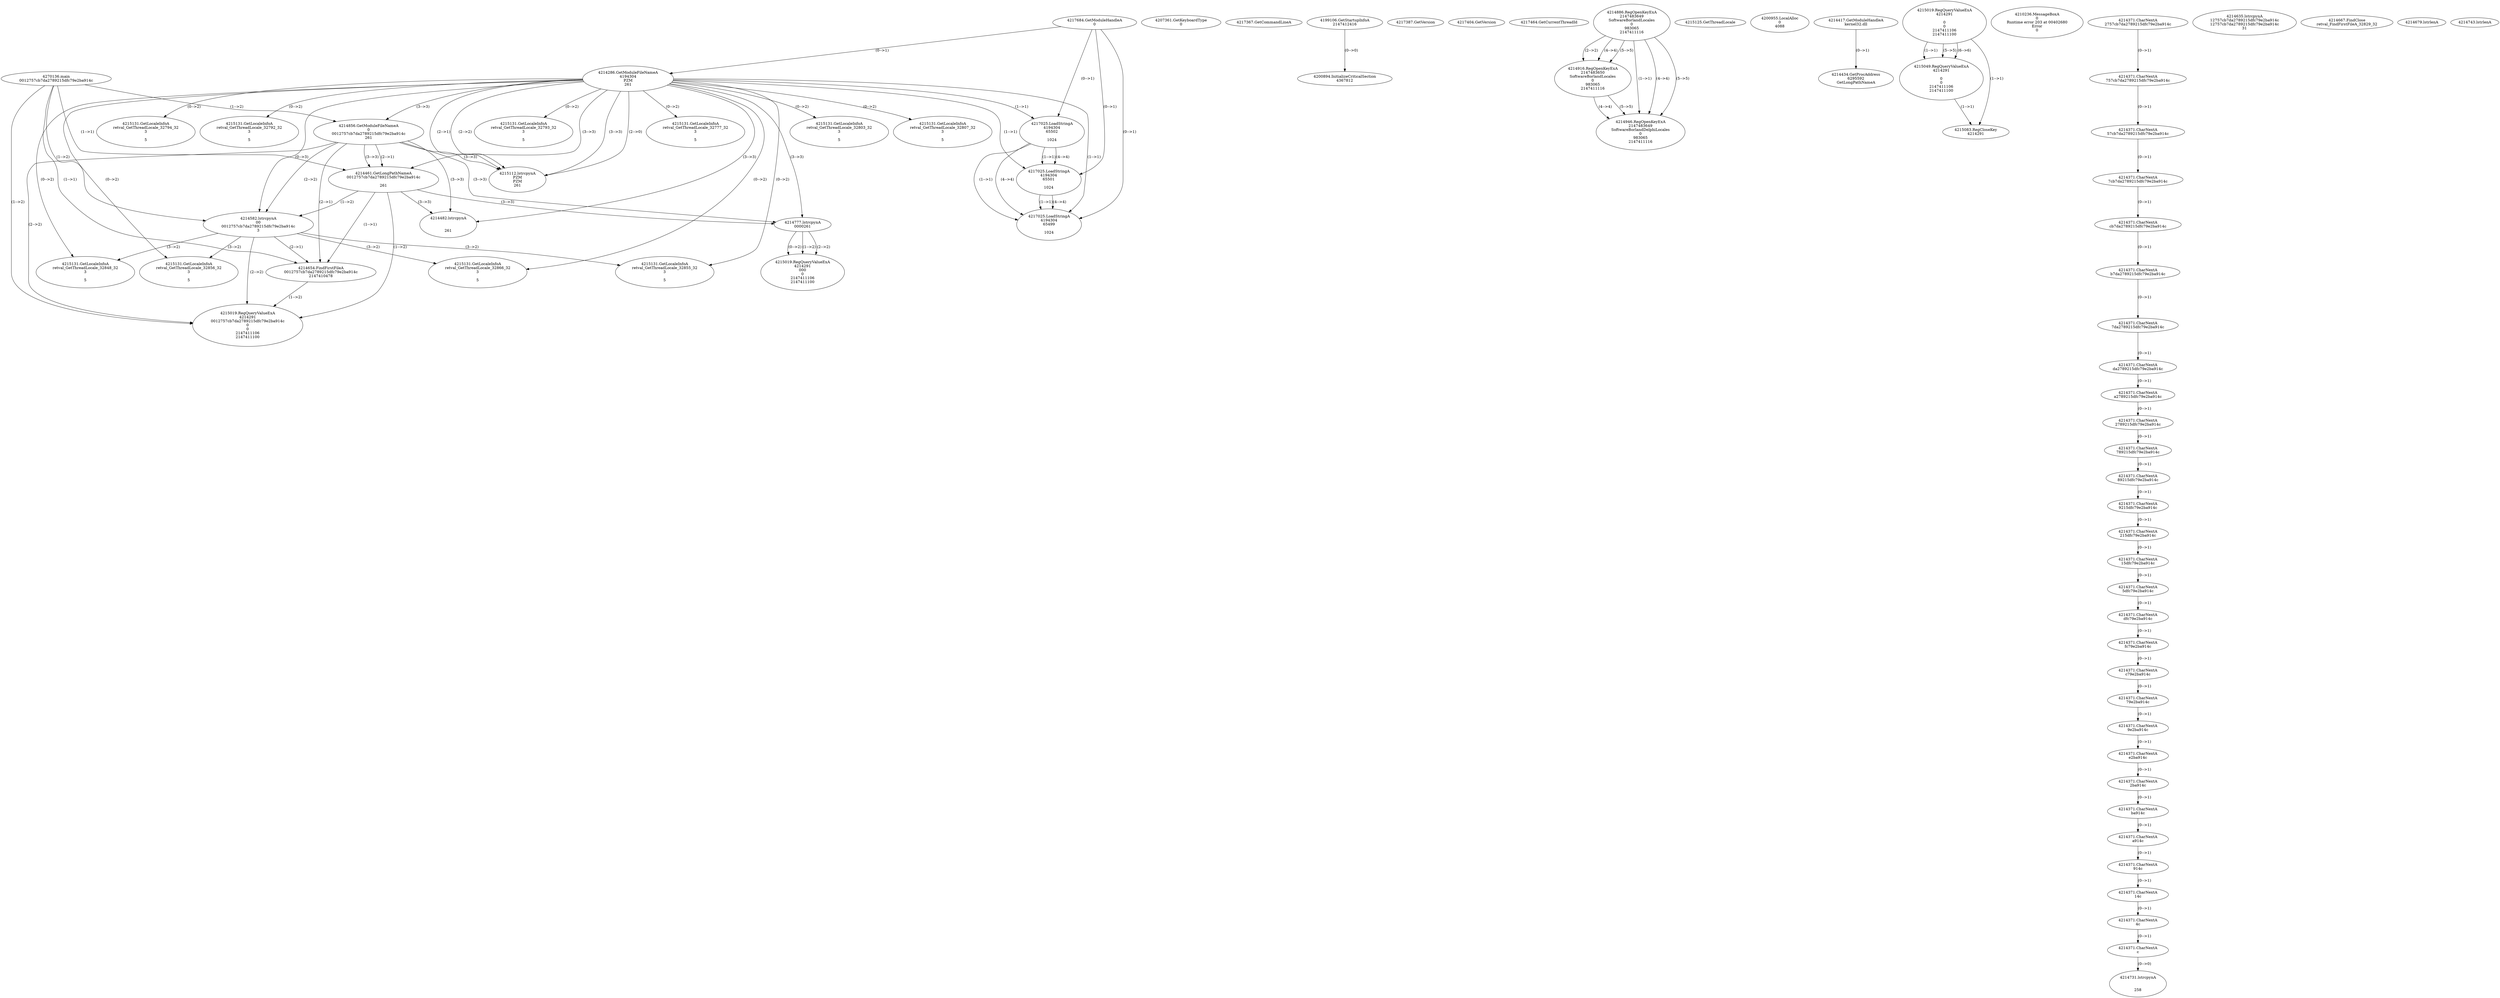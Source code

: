 // Global SCDG with merge call
digraph {
	0 [label="4270136.main
0012757cb7da2789215dfc79e2ba914c"]
	1 [label="4217684.GetModuleHandleA
0"]
	2 [label="4207361.GetKeyboardType
0"]
	3 [label="4217367.GetCommandLineA
"]
	4 [label="4199106.GetStartupInfoA
2147412416"]
	5 [label="4217387.GetVersion
"]
	6 [label="4217404.GetVersion
"]
	7 [label="4217464.GetCurrentThreadId
"]
	8 [label="4214286.GetModuleFileNameA
4194304
PZM
261"]
	1 -> 8 [label="(0-->1)"]
	9 [label="4214856.GetModuleFileNameA
0
0012757cb7da2789215dfc79e2ba914c
261"]
	0 -> 9 [label="(1-->2)"]
	8 -> 9 [label="(3-->3)"]
	10 [label="4214886.RegOpenKeyExA
2147483649
Software\Borland\Locales
0
983065
2147411116"]
	11 [label="4214916.RegOpenKeyExA
2147483650
Software\Borland\Locales
0
983065
2147411116"]
	10 -> 11 [label="(2-->2)"]
	10 -> 11 [label="(4-->4)"]
	10 -> 11 [label="(5-->5)"]
	12 [label="4214946.RegOpenKeyExA
2147483649
Software\Borland\Delphi\Locales
0
983065
2147411116"]
	10 -> 12 [label="(1-->1)"]
	10 -> 12 [label="(4-->4)"]
	11 -> 12 [label="(4-->4)"]
	10 -> 12 [label="(5-->5)"]
	11 -> 12 [label="(5-->5)"]
	13 [label="4215112.lstrcpynA
PZM
PZM
261"]
	8 -> 13 [label="(2-->1)"]
	8 -> 13 [label="(2-->2)"]
	8 -> 13 [label="(3-->3)"]
	9 -> 13 [label="(3-->3)"]
	8 -> 13 [label="(2-->0)"]
	14 [label="4215125.GetThreadLocale
"]
	15 [label="4215131.GetLocaleInfoA
retval_GetThreadLocale_32777_32
3

5"]
	8 -> 15 [label="(0-->2)"]
	16 [label="4217025.LoadStringA
4194304
65502

1024"]
	1 -> 16 [label="(0-->1)"]
	8 -> 16 [label="(1-->1)"]
	17 [label="4200894.InitializeCriticalSection
4367812"]
	4 -> 17 [label="(0-->0)"]
	18 [label="4200955.LocalAlloc
0
4088"]
	19 [label="4214417.GetModuleHandleA
kernel32.dll"]
	20 [label="4214434.GetProcAddress
6295592
GetLongPathNameA"]
	19 -> 20 [label="(0-->1)"]
	21 [label="4214461.GetLongPathNameA
0012757cb7da2789215dfc79e2ba914c

261"]
	0 -> 21 [label="(1-->1)"]
	9 -> 21 [label="(2-->1)"]
	8 -> 21 [label="(3-->3)"]
	9 -> 21 [label="(3-->3)"]
	22 [label="4214482.lstrcpynA


261"]
	8 -> 22 [label="(3-->3)"]
	9 -> 22 [label="(3-->3)"]
	21 -> 22 [label="(3-->3)"]
	23 [label="4215019.RegQueryValueExA
4214291

0
0
2147411106
2147411100"]
	24 [label="4215049.RegQueryValueExA
4214291

0
0
2147411106
2147411100"]
	23 -> 24 [label="(1-->1)"]
	23 -> 24 [label="(5-->5)"]
	23 -> 24 [label="(6-->6)"]
	25 [label="4215083.RegCloseKey
4214291"]
	23 -> 25 [label="(1-->1)"]
	24 -> 25 [label="(1-->1)"]
	26 [label="4215131.GetLocaleInfoA
retval_GetThreadLocale_32803_32
3

5"]
	8 -> 26 [label="(0-->2)"]
	27 [label="4217025.LoadStringA
4194304
65501

1024"]
	1 -> 27 [label="(0-->1)"]
	8 -> 27 [label="(1-->1)"]
	16 -> 27 [label="(1-->1)"]
	16 -> 27 [label="(4-->4)"]
	28 [label="4210236.MessageBoxA
0
Runtime error 203 at 00402680
Error
0"]
	29 [label="4215131.GetLocaleInfoA
retval_GetThreadLocale_32807_32
3

5"]
	8 -> 29 [label="(0-->2)"]
	30 [label="4217025.LoadStringA
4194304
65499

1024"]
	1 -> 30 [label="(0-->1)"]
	8 -> 30 [label="(1-->1)"]
	16 -> 30 [label="(1-->1)"]
	27 -> 30 [label="(1-->1)"]
	16 -> 30 [label="(4-->4)"]
	27 -> 30 [label="(4-->4)"]
	31 [label="4214582.lstrcpynA
00
0012757cb7da2789215dfc79e2ba914c
3"]
	0 -> 31 [label="(1-->2)"]
	9 -> 31 [label="(2-->2)"]
	21 -> 31 [label="(1-->2)"]
	8 -> 31 [label="(0-->3)"]
	32 [label="4214371.CharNextA
2757cb7da2789215dfc79e2ba914c"]
	33 [label="4214371.CharNextA
757cb7da2789215dfc79e2ba914c"]
	32 -> 33 [label="(0-->1)"]
	34 [label="4214371.CharNextA
57cb7da2789215dfc79e2ba914c"]
	33 -> 34 [label="(0-->1)"]
	35 [label="4214371.CharNextA
7cb7da2789215dfc79e2ba914c"]
	34 -> 35 [label="(0-->1)"]
	36 [label="4214371.CharNextA
cb7da2789215dfc79e2ba914c"]
	35 -> 36 [label="(0-->1)"]
	37 [label="4214371.CharNextA
b7da2789215dfc79e2ba914c"]
	36 -> 37 [label="(0-->1)"]
	38 [label="4214371.CharNextA
7da2789215dfc79e2ba914c"]
	37 -> 38 [label="(0-->1)"]
	39 [label="4214371.CharNextA
da2789215dfc79e2ba914c"]
	38 -> 39 [label="(0-->1)"]
	40 [label="4214371.CharNextA
a2789215dfc79e2ba914c"]
	39 -> 40 [label="(0-->1)"]
	41 [label="4214371.CharNextA
2789215dfc79e2ba914c"]
	40 -> 41 [label="(0-->1)"]
	42 [label="4214371.CharNextA
789215dfc79e2ba914c"]
	41 -> 42 [label="(0-->1)"]
	43 [label="4214371.CharNextA
89215dfc79e2ba914c"]
	42 -> 43 [label="(0-->1)"]
	44 [label="4214371.CharNextA
9215dfc79e2ba914c"]
	43 -> 44 [label="(0-->1)"]
	45 [label="4214371.CharNextA
215dfc79e2ba914c"]
	44 -> 45 [label="(0-->1)"]
	46 [label="4214371.CharNextA
15dfc79e2ba914c"]
	45 -> 46 [label="(0-->1)"]
	47 [label="4214371.CharNextA
5dfc79e2ba914c"]
	46 -> 47 [label="(0-->1)"]
	48 [label="4214371.CharNextA
dfc79e2ba914c"]
	47 -> 48 [label="(0-->1)"]
	49 [label="4214371.CharNextA
fc79e2ba914c"]
	48 -> 49 [label="(0-->1)"]
	50 [label="4214371.CharNextA
c79e2ba914c"]
	49 -> 50 [label="(0-->1)"]
	51 [label="4214371.CharNextA
79e2ba914c"]
	50 -> 51 [label="(0-->1)"]
	52 [label="4214371.CharNextA
9e2ba914c"]
	51 -> 52 [label="(0-->1)"]
	53 [label="4214371.CharNextA
e2ba914c"]
	52 -> 53 [label="(0-->1)"]
	54 [label="4214371.CharNextA
2ba914c"]
	53 -> 54 [label="(0-->1)"]
	55 [label="4214371.CharNextA
ba914c"]
	54 -> 55 [label="(0-->1)"]
	56 [label="4214371.CharNextA
a914c"]
	55 -> 56 [label="(0-->1)"]
	57 [label="4214371.CharNextA
914c"]
	56 -> 57 [label="(0-->1)"]
	58 [label="4214371.CharNextA
14c"]
	57 -> 58 [label="(0-->1)"]
	59 [label="4214371.CharNextA
4c"]
	58 -> 59 [label="(0-->1)"]
	60 [label="4214371.CharNextA
c"]
	59 -> 60 [label="(0-->1)"]
	61 [label="4214635.lstrcpynA
12757cb7da2789215dfc79e2ba914c
12757cb7da2789215dfc79e2ba914c
31"]
	62 [label="4214654.FindFirstFileA
0012757cb7da2789215dfc79e2ba914c
2147410478"]
	0 -> 62 [label="(1-->1)"]
	9 -> 62 [label="(2-->1)"]
	21 -> 62 [label="(1-->1)"]
	31 -> 62 [label="(2-->1)"]
	63 [label="4214667.FindClose
retval_FindFirstFileA_32829_32"]
	64 [label="4214679.lstrlenA
"]
	65 [label="4214731.lstrcpynA


258"]
	60 -> 65 [label="(0-->0)"]
	66 [label="4214743.lstrlenA
"]
	67 [label="4214777.lstrcpynA
00\
00\
261"]
	8 -> 67 [label="(3-->3)"]
	9 -> 67 [label="(3-->3)"]
	21 -> 67 [label="(3-->3)"]
	68 [label="4215019.RegQueryValueExA
4214291
00\
0
0
2147411106
2147411100"]
	67 -> 68 [label="(1-->2)"]
	67 -> 68 [label="(2-->2)"]
	67 -> 68 [label="(0-->2)"]
	69 [label="4215131.GetLocaleInfoA
retval_GetThreadLocale_32855_32
3

5"]
	8 -> 69 [label="(0-->2)"]
	31 -> 69 [label="(3-->2)"]
	70 [label="4215131.GetLocaleInfoA
retval_GetThreadLocale_32794_32
3

5"]
	8 -> 70 [label="(0-->2)"]
	71 [label="4215131.GetLocaleInfoA
retval_GetThreadLocale_32792_32
3

5"]
	8 -> 71 [label="(0-->2)"]
	72 [label="4215131.GetLocaleInfoA
retval_GetThreadLocale_32856_32
3

5"]
	8 -> 72 [label="(0-->2)"]
	31 -> 72 [label="(3-->2)"]
	73 [label="4215131.GetLocaleInfoA
retval_GetThreadLocale_32866_32
3

5"]
	8 -> 73 [label="(0-->2)"]
	31 -> 73 [label="(3-->2)"]
	74 [label="4215019.RegQueryValueExA
4214291
0012757cb7da2789215dfc79e2ba914c
0
0
2147411106
2147411100"]
	0 -> 74 [label="(1-->2)"]
	9 -> 74 [label="(2-->2)"]
	21 -> 74 [label="(1-->2)"]
	31 -> 74 [label="(2-->2)"]
	62 -> 74 [label="(1-->2)"]
	75 [label="4215131.GetLocaleInfoA
retval_GetThreadLocale_32848_32
3

5"]
	8 -> 75 [label="(0-->2)"]
	31 -> 75 [label="(3-->2)"]
	76 [label="4215131.GetLocaleInfoA
retval_GetThreadLocale_32793_32
3

5"]
	8 -> 76 [label="(0-->2)"]
}
